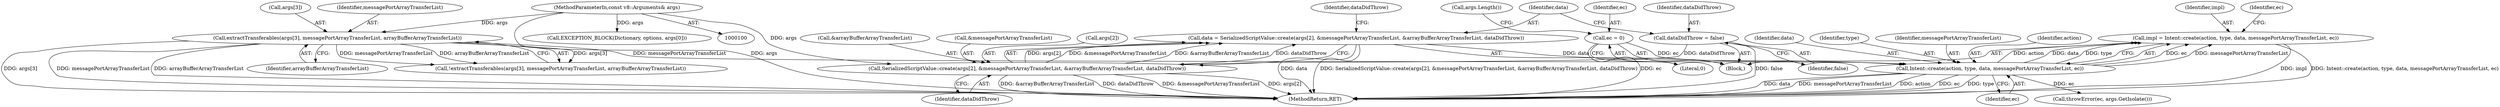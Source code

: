 digraph "0_Chrome_e9372a1bfd3588a80fcf49aa07321f0971dd6091_52@API" {
"1000211" [label="(Call,impl = Intent::create(action, type, data, messagePortArrayTransferList, ec))"];
"1000213" [label="(Call,Intent::create(action, type, data, messagePortArrayTransferList, ec))"];
"1000193" [label="(Call,data = SerializedScriptValue::create(args[2], &messagePortArrayTransferList, &arrayBufferArrayTransferList, dataDidThrow))"];
"1000195" [label="(Call,SerializedScriptValue::create(args[2], &messagePortArrayTransferList, &arrayBufferArrayTransferList, dataDidThrow))"];
"1000101" [label="(MethodParameterIn,const v8::Arguments& args)"];
"1000189" [label="(Call,dataDidThrow = false)"];
"1000179" [label="(Call,extractTransferables(args[3], messagePortArrayTransferList, arrayBufferArrayTransferList))"];
"1000167" [label="(Call,ec = 0)"];
"1000203" [label="(Identifier,dataDidThrow)"];
"1000183" [label="(Identifier,messagePortArrayTransferList)"];
"1000169" [label="(Literal,0)"];
"1000174" [label="(Call,args.Length())"];
"1000193" [label="(Call,data = SerializedScriptValue::create(args[2], &messagePortArrayTransferList, &arrayBufferArrayTransferList, dataDidThrow))"];
"1000218" [label="(Identifier,ec)"];
"1000167" [label="(Call,ec = 0)"];
"1000205" [label="(Identifier,dataDidThrow)"];
"1000190" [label="(Identifier,dataDidThrow)"];
"1000178" [label="(Call,!extractTransferables(args[3], messagePortArrayTransferList, arrayBufferArrayTransferList))"];
"1000239" [label="(MethodReturn,RET)"];
"1000191" [label="(Identifier,false)"];
"1000216" [label="(Identifier,data)"];
"1000180" [label="(Call,args[3])"];
"1000213" [label="(Call,Intent::create(action, type, data, messagePortArrayTransferList, ec))"];
"1000101" [label="(MethodParameterIn,const v8::Arguments& args)"];
"1000194" [label="(Identifier,data)"];
"1000215" [label="(Identifier,type)"];
"1000102" [label="(Block,)"];
"1000222" [label="(Call,throwError(ec, args.GetIsolate()))"];
"1000189" [label="(Call,dataDidThrow = false)"];
"1000184" [label="(Identifier,arrayBufferArrayTransferList)"];
"1000201" [label="(Call,&arrayBufferArrayTransferList)"];
"1000129" [label="(Call,EXCEPTION_BLOCK(Dictionary, options, args[0]))"];
"1000179" [label="(Call,extractTransferables(args[3], messagePortArrayTransferList, arrayBufferArrayTransferList))"];
"1000199" [label="(Call,&messagePortArrayTransferList)"];
"1000195" [label="(Call,SerializedScriptValue::create(args[2], &messagePortArrayTransferList, &arrayBufferArrayTransferList, dataDidThrow))"];
"1000212" [label="(Identifier,impl)"];
"1000220" [label="(Identifier,ec)"];
"1000217" [label="(Identifier,messagePortArrayTransferList)"];
"1000168" [label="(Identifier,ec)"];
"1000211" [label="(Call,impl = Intent::create(action, type, data, messagePortArrayTransferList, ec))"];
"1000214" [label="(Identifier,action)"];
"1000196" [label="(Call,args[2])"];
"1000211" -> "1000102"  [label="AST: "];
"1000211" -> "1000213"  [label="CFG: "];
"1000212" -> "1000211"  [label="AST: "];
"1000213" -> "1000211"  [label="AST: "];
"1000220" -> "1000211"  [label="CFG: "];
"1000211" -> "1000239"  [label="DDG: impl"];
"1000211" -> "1000239"  [label="DDG: Intent::create(action, type, data, messagePortArrayTransferList, ec)"];
"1000213" -> "1000211"  [label="DDG: ec"];
"1000213" -> "1000211"  [label="DDG: messagePortArrayTransferList"];
"1000213" -> "1000211"  [label="DDG: action"];
"1000213" -> "1000211"  [label="DDG: data"];
"1000213" -> "1000211"  [label="DDG: type"];
"1000213" -> "1000218"  [label="CFG: "];
"1000214" -> "1000213"  [label="AST: "];
"1000215" -> "1000213"  [label="AST: "];
"1000216" -> "1000213"  [label="AST: "];
"1000217" -> "1000213"  [label="AST: "];
"1000218" -> "1000213"  [label="AST: "];
"1000213" -> "1000239"  [label="DDG: data"];
"1000213" -> "1000239"  [label="DDG: messagePortArrayTransferList"];
"1000213" -> "1000239"  [label="DDG: action"];
"1000213" -> "1000239"  [label="DDG: ec"];
"1000213" -> "1000239"  [label="DDG: type"];
"1000193" -> "1000213"  [label="DDG: data"];
"1000179" -> "1000213"  [label="DDG: messagePortArrayTransferList"];
"1000167" -> "1000213"  [label="DDG: ec"];
"1000213" -> "1000222"  [label="DDG: ec"];
"1000193" -> "1000102"  [label="AST: "];
"1000193" -> "1000195"  [label="CFG: "];
"1000194" -> "1000193"  [label="AST: "];
"1000195" -> "1000193"  [label="AST: "];
"1000205" -> "1000193"  [label="CFG: "];
"1000193" -> "1000239"  [label="DDG: data"];
"1000193" -> "1000239"  [label="DDG: SerializedScriptValue::create(args[2], &messagePortArrayTransferList, &arrayBufferArrayTransferList, dataDidThrow)"];
"1000195" -> "1000193"  [label="DDG: args[2]"];
"1000195" -> "1000193"  [label="DDG: &messagePortArrayTransferList"];
"1000195" -> "1000193"  [label="DDG: &arrayBufferArrayTransferList"];
"1000195" -> "1000193"  [label="DDG: dataDidThrow"];
"1000195" -> "1000203"  [label="CFG: "];
"1000196" -> "1000195"  [label="AST: "];
"1000199" -> "1000195"  [label="AST: "];
"1000201" -> "1000195"  [label="AST: "];
"1000203" -> "1000195"  [label="AST: "];
"1000195" -> "1000239"  [label="DDG: &arrayBufferArrayTransferList"];
"1000195" -> "1000239"  [label="DDG: dataDidThrow"];
"1000195" -> "1000239"  [label="DDG: &messagePortArrayTransferList"];
"1000195" -> "1000239"  [label="DDG: args[2]"];
"1000101" -> "1000195"  [label="DDG: args"];
"1000189" -> "1000195"  [label="DDG: dataDidThrow"];
"1000101" -> "1000100"  [label="AST: "];
"1000101" -> "1000239"  [label="DDG: args"];
"1000101" -> "1000129"  [label="DDG: args"];
"1000101" -> "1000179"  [label="DDG: args"];
"1000189" -> "1000102"  [label="AST: "];
"1000189" -> "1000191"  [label="CFG: "];
"1000190" -> "1000189"  [label="AST: "];
"1000191" -> "1000189"  [label="AST: "];
"1000194" -> "1000189"  [label="CFG: "];
"1000189" -> "1000239"  [label="DDG: false"];
"1000179" -> "1000178"  [label="AST: "];
"1000179" -> "1000184"  [label="CFG: "];
"1000180" -> "1000179"  [label="AST: "];
"1000183" -> "1000179"  [label="AST: "];
"1000184" -> "1000179"  [label="AST: "];
"1000178" -> "1000179"  [label="CFG: "];
"1000179" -> "1000239"  [label="DDG: arrayBufferArrayTransferList"];
"1000179" -> "1000239"  [label="DDG: args[3]"];
"1000179" -> "1000239"  [label="DDG: messagePortArrayTransferList"];
"1000179" -> "1000178"  [label="DDG: args[3]"];
"1000179" -> "1000178"  [label="DDG: messagePortArrayTransferList"];
"1000179" -> "1000178"  [label="DDG: arrayBufferArrayTransferList"];
"1000167" -> "1000102"  [label="AST: "];
"1000167" -> "1000169"  [label="CFG: "];
"1000168" -> "1000167"  [label="AST: "];
"1000169" -> "1000167"  [label="AST: "];
"1000174" -> "1000167"  [label="CFG: "];
"1000167" -> "1000239"  [label="DDG: ec"];
}
